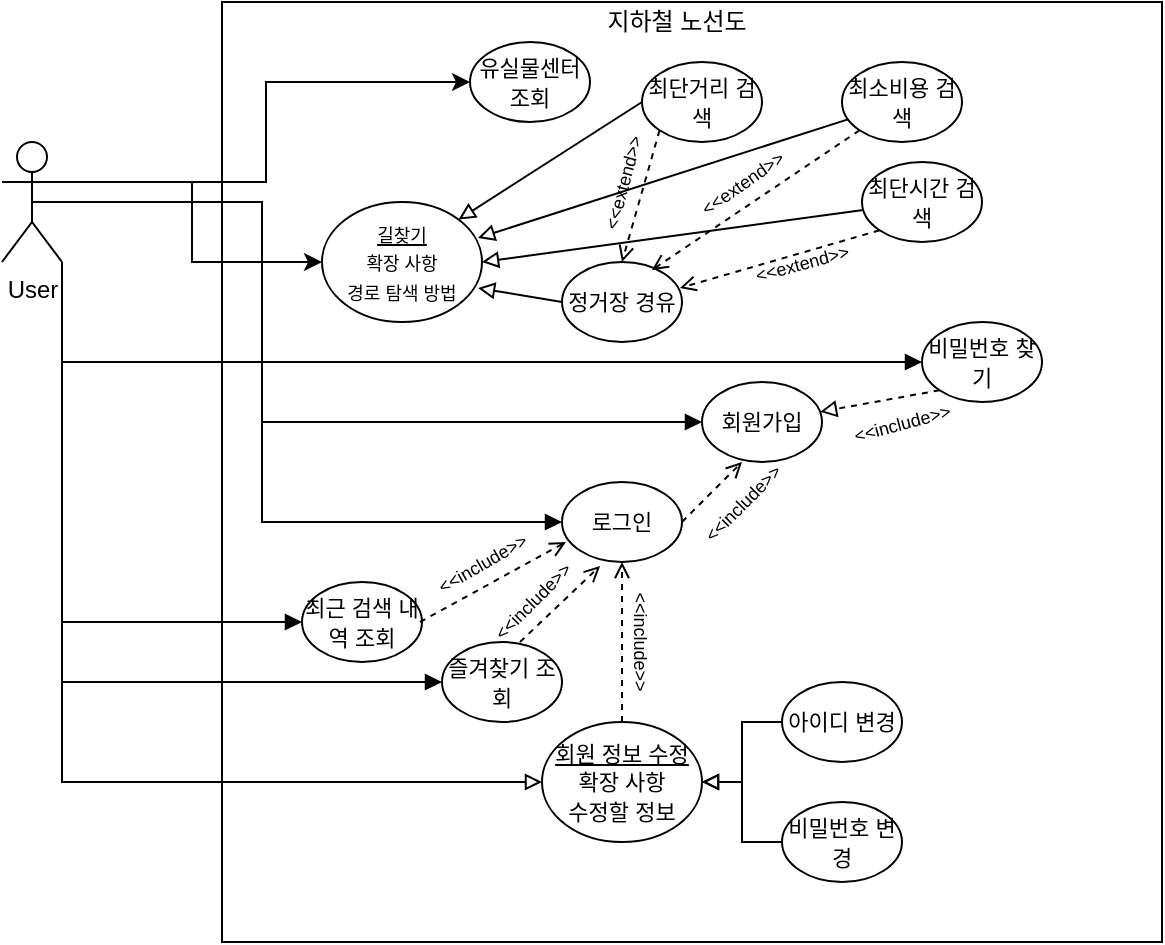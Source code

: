 <mxfile version="15.3.2" type="device"><diagram id="Ncl-1d5ByF1a0kN9rvRI" name="Page-1"><mxGraphModel dx="629" dy="793" grid="1" gridSize="10" guides="1" tooltips="1" connect="1" arrows="1" fold="1" page="1" pageScale="1" pageWidth="827" pageHeight="1169" math="0" shadow="0"><root><mxCell id="0"/><mxCell id="1" parent="0"/><mxCell id="fbDQg3VARyMI8jm6UwS0-1" value="" style="whiteSpace=wrap;html=1;aspect=fixed;" vertex="1" parent="1"><mxGeometry x="290" y="60" width="470" height="470" as="geometry"/></mxCell><mxCell id="fbDQg3VARyMI8jm6UwS0-12" style="edgeStyle=orthogonalEdgeStyle;rounded=0;orthogonalLoop=1;jettySize=auto;html=1;exitX=1;exitY=0.333;exitDx=0;exitDy=0;exitPerimeter=0;entryX=0;entryY=0.5;entryDx=0;entryDy=0;" edge="1" parent="1" source="fbDQg3VARyMI8jm6UwS0-2" target="fbDQg3VARyMI8jm6UwS0-11"><mxGeometry relative="1" as="geometry"/></mxCell><mxCell id="fbDQg3VARyMI8jm6UwS0-14" style="edgeStyle=orthogonalEdgeStyle;rounded=0;orthogonalLoop=1;jettySize=auto;html=1;exitX=1;exitY=0.333;exitDx=0;exitDy=0;exitPerimeter=0;" edge="1" parent="1" source="fbDQg3VARyMI8jm6UwS0-2" target="fbDQg3VARyMI8jm6UwS0-13"><mxGeometry relative="1" as="geometry"/></mxCell><mxCell id="fbDQg3VARyMI8jm6UwS0-23" style="edgeStyle=orthogonalEdgeStyle;rounded=0;orthogonalLoop=1;jettySize=auto;html=1;exitX=0.5;exitY=0.5;exitDx=0;exitDy=0;exitPerimeter=0;entryX=0;entryY=0.5;entryDx=0;entryDy=0;endArrow=block;endFill=1;" edge="1" parent="1" source="fbDQg3VARyMI8jm6UwS0-2" target="fbDQg3VARyMI8jm6UwS0-21"><mxGeometry relative="1" as="geometry"><Array as="points"><mxPoint x="310" y="160"/><mxPoint x="310" y="270"/></Array></mxGeometry></mxCell><mxCell id="fbDQg3VARyMI8jm6UwS0-24" style="edgeStyle=orthogonalEdgeStyle;rounded=0;orthogonalLoop=1;jettySize=auto;html=1;exitX=0.5;exitY=0.5;exitDx=0;exitDy=0;exitPerimeter=0;entryX=0;entryY=0.5;entryDx=0;entryDy=0;endArrow=block;endFill=1;" edge="1" parent="1" source="fbDQg3VARyMI8jm6UwS0-2" target="fbDQg3VARyMI8jm6UwS0-20"><mxGeometry relative="1" as="geometry"><Array as="points"><mxPoint x="310" y="160"/><mxPoint x="310" y="320"/></Array></mxGeometry></mxCell><mxCell id="fbDQg3VARyMI8jm6UwS0-29" style="edgeStyle=orthogonalEdgeStyle;rounded=0;orthogonalLoop=1;jettySize=auto;html=1;exitX=1;exitY=1;exitDx=0;exitDy=0;exitPerimeter=0;entryX=0;entryY=0.5;entryDx=0;entryDy=0;endArrow=block;endFill=1;" edge="1" parent="1" source="fbDQg3VARyMI8jm6UwS0-2" target="fbDQg3VARyMI8jm6UwS0-27"><mxGeometry relative="1" as="geometry"/></mxCell><mxCell id="fbDQg3VARyMI8jm6UwS0-30" style="edgeStyle=orthogonalEdgeStyle;rounded=0;orthogonalLoop=1;jettySize=auto;html=1;exitX=1;exitY=1;exitDx=0;exitDy=0;exitPerimeter=0;entryX=0;entryY=0.5;entryDx=0;entryDy=0;endArrow=block;endFill=1;" edge="1" parent="1" source="fbDQg3VARyMI8jm6UwS0-2" target="fbDQg3VARyMI8jm6UwS0-28"><mxGeometry relative="1" as="geometry"/></mxCell><mxCell id="fbDQg3VARyMI8jm6UwS0-37" style="edgeStyle=orthogonalEdgeStyle;rounded=0;orthogonalLoop=1;jettySize=auto;html=1;exitX=1;exitY=1;exitDx=0;exitDy=0;exitPerimeter=0;entryX=0;entryY=0.5;entryDx=0;entryDy=0;endArrow=block;endFill=1;" edge="1" parent="1" source="fbDQg3VARyMI8jm6UwS0-2" target="fbDQg3VARyMI8jm6UwS0-36"><mxGeometry relative="1" as="geometry"/></mxCell><mxCell id="fbDQg3VARyMI8jm6UwS0-38" style="edgeStyle=orthogonalEdgeStyle;rounded=0;orthogonalLoop=1;jettySize=auto;html=1;exitX=1;exitY=1;exitDx=0;exitDy=0;exitPerimeter=0;entryX=0;entryY=0.5;entryDx=0;entryDy=0;endArrow=block;endFill=0;" edge="1" parent="1" source="fbDQg3VARyMI8jm6UwS0-2" target="fbDQg3VARyMI8jm6UwS0-31"><mxGeometry relative="1" as="geometry"/></mxCell><mxCell id="fbDQg3VARyMI8jm6UwS0-2" value="User&lt;br&gt;" style="shape=umlActor;verticalLabelPosition=bottom;verticalAlign=top;html=1;outlineConnect=0;" vertex="1" parent="1"><mxGeometry x="180" y="130" width="30" height="60" as="geometry"/></mxCell><mxCell id="fbDQg3VARyMI8jm6UwS0-5" value="&lt;font style=&quot;font-size: 11px&quot;&gt;최단거리 검색&lt;/font&gt;" style="ellipse;whiteSpace=wrap;html=1;" vertex="1" parent="1"><mxGeometry x="500" y="90" width="60" height="40" as="geometry"/></mxCell><mxCell id="fbDQg3VARyMI8jm6UwS0-6" value="&lt;font style=&quot;font-size: 11px&quot;&gt;최소비용 검색&lt;br&gt;&lt;/font&gt;" style="ellipse;whiteSpace=wrap;html=1;" vertex="1" parent="1"><mxGeometry x="600" y="90" width="60" height="40" as="geometry"/></mxCell><mxCell id="fbDQg3VARyMI8jm6UwS0-7" value="&lt;font style=&quot;font-size: 11px&quot;&gt;최단시간 검색&lt;br&gt;&lt;/font&gt;" style="ellipse;whiteSpace=wrap;html=1;" vertex="1" parent="1"><mxGeometry x="610" y="140" width="60" height="40" as="geometry"/></mxCell><mxCell id="fbDQg3VARyMI8jm6UwS0-11" value="&lt;font style=&quot;font-size: 11px&quot;&gt;유실물센터 조회&lt;br&gt;&lt;/font&gt;" style="ellipse;whiteSpace=wrap;html=1;" vertex="1" parent="1"><mxGeometry x="414" y="80" width="60" height="40" as="geometry"/></mxCell><mxCell id="fbDQg3VARyMI8jm6UwS0-13" value="&lt;font style=&quot;font-size: 9px&quot;&gt;&lt;u&gt;길찾기&lt;/u&gt;&lt;br style=&quot;font-size: 9px&quot;&gt;확장 사항&lt;br&gt;경로 탐색 방법&lt;br style=&quot;font-size: 9px&quot;&gt;&lt;/font&gt;" style="ellipse;whiteSpace=wrap;html=1;" vertex="1" parent="1"><mxGeometry x="340" y="160" width="80" height="60" as="geometry"/></mxCell><mxCell id="fbDQg3VARyMI8jm6UwS0-17" value="" style="endArrow=block;html=1;entryX=1;entryY=0;entryDx=0;entryDy=0;endFill=0;exitX=0;exitY=0.5;exitDx=0;exitDy=0;" edge="1" parent="1" source="fbDQg3VARyMI8jm6UwS0-5" target="fbDQg3VARyMI8jm6UwS0-13"><mxGeometry width="50" height="50" relative="1" as="geometry"><mxPoint x="510" y="140" as="sourcePoint"/><mxPoint x="460" y="200" as="targetPoint"/></mxGeometry></mxCell><mxCell id="fbDQg3VARyMI8jm6UwS0-18" value="" style="endArrow=block;html=1;endFill=0;entryX=0.975;entryY=0.3;entryDx=0;entryDy=0;entryPerimeter=0;" edge="1" parent="1" source="fbDQg3VARyMI8jm6UwS0-6" target="fbDQg3VARyMI8jm6UwS0-13"><mxGeometry width="50" height="50" relative="1" as="geometry"><mxPoint x="520" y="150" as="sourcePoint"/><mxPoint x="420" y="183" as="targetPoint"/></mxGeometry></mxCell><mxCell id="fbDQg3VARyMI8jm6UwS0-19" value="" style="endArrow=block;html=1;entryX=1;entryY=0.5;entryDx=0;entryDy=0;endFill=0;" edge="1" parent="1" source="fbDQg3VARyMI8jm6UwS0-7" target="fbDQg3VARyMI8jm6UwS0-13"><mxGeometry width="50" height="50" relative="1" as="geometry"><mxPoint x="530" y="160" as="sourcePoint"/><mxPoint x="421.213" y="185.858" as="targetPoint"/></mxGeometry></mxCell><mxCell id="fbDQg3VARyMI8jm6UwS0-20" value="&lt;font style=&quot;font-size: 11px&quot;&gt;로그인&lt;br&gt;&lt;/font&gt;" style="ellipse;whiteSpace=wrap;html=1;" vertex="1" parent="1"><mxGeometry x="460" y="300" width="60" height="40" as="geometry"/></mxCell><mxCell id="fbDQg3VARyMI8jm6UwS0-21" value="&lt;font style=&quot;font-size: 11px&quot;&gt;회원가입&lt;br&gt;&lt;/font&gt;" style="ellipse;whiteSpace=wrap;html=1;" vertex="1" parent="1"><mxGeometry x="530" y="250" width="60" height="40" as="geometry"/></mxCell><mxCell id="fbDQg3VARyMI8jm6UwS0-25" value="" style="endArrow=open;html=1;dashed=1;endFill=0;" edge="1" parent="1"><mxGeometry width="50" height="50" relative="1" as="geometry"><mxPoint x="520" y="320" as="sourcePoint"/><mxPoint x="550" y="290" as="targetPoint"/></mxGeometry></mxCell><mxCell id="fbDQg3VARyMI8jm6UwS0-26" value="&lt;font style=&quot;font-size: 9px&quot;&gt;&amp;lt;&amp;lt;include&amp;gt;&amp;gt;&lt;/font&gt;" style="text;html=1;strokeColor=none;fillColor=none;align=center;verticalAlign=middle;whiteSpace=wrap;rounded=0;rotation=-45;" vertex="1" parent="1"><mxGeometry x="530" y="300" width="40" height="20" as="geometry"/></mxCell><mxCell id="fbDQg3VARyMI8jm6UwS0-27" value="&lt;font style=&quot;font-size: 11px&quot;&gt;최근 검색 내역 조회&lt;br&gt;&lt;/font&gt;" style="ellipse;whiteSpace=wrap;html=1;" vertex="1" parent="1"><mxGeometry x="330" y="350" width="60" height="40" as="geometry"/></mxCell><mxCell id="fbDQg3VARyMI8jm6UwS0-28" value="&lt;font style=&quot;font-size: 11px&quot;&gt;즐겨찾기 조회&lt;br&gt;&lt;/font&gt;" style="ellipse;whiteSpace=wrap;html=1;" vertex="1" parent="1"><mxGeometry x="400" y="380" width="60" height="40" as="geometry"/></mxCell><mxCell id="fbDQg3VARyMI8jm6UwS0-31" value="&lt;font style=&quot;font-size: 11px&quot;&gt;&lt;u&gt;회원 정보 수정&lt;/u&gt;&lt;br&gt;확장 사항&lt;br&gt;수정할 정보&lt;br&gt;&lt;/font&gt;" style="ellipse;whiteSpace=wrap;html=1;" vertex="1" parent="1"><mxGeometry x="450" y="420" width="80" height="60" as="geometry"/></mxCell><mxCell id="fbDQg3VARyMI8jm6UwS0-34" style="edgeStyle=orthogonalEdgeStyle;rounded=0;orthogonalLoop=1;jettySize=auto;html=1;exitX=0;exitY=0.5;exitDx=0;exitDy=0;endArrow=block;endFill=0;" edge="1" parent="1" source="fbDQg3VARyMI8jm6UwS0-32" target="fbDQg3VARyMI8jm6UwS0-31"><mxGeometry relative="1" as="geometry"/></mxCell><mxCell id="fbDQg3VARyMI8jm6UwS0-32" value="&lt;font style=&quot;font-size: 11px&quot;&gt;아이디 변경&lt;br&gt;&lt;/font&gt;" style="ellipse;whiteSpace=wrap;html=1;" vertex="1" parent="1"><mxGeometry x="570" y="400" width="60" height="40" as="geometry"/></mxCell><mxCell id="fbDQg3VARyMI8jm6UwS0-35" style="edgeStyle=orthogonalEdgeStyle;rounded=0;orthogonalLoop=1;jettySize=auto;html=1;entryX=1;entryY=0.5;entryDx=0;entryDy=0;endArrow=block;endFill=0;" edge="1" parent="1" source="fbDQg3VARyMI8jm6UwS0-33" target="fbDQg3VARyMI8jm6UwS0-31"><mxGeometry relative="1" as="geometry"/></mxCell><mxCell id="fbDQg3VARyMI8jm6UwS0-33" value="&lt;font style=&quot;font-size: 11px&quot;&gt;비밀번호 변경&lt;br&gt;&lt;/font&gt;" style="ellipse;whiteSpace=wrap;html=1;" vertex="1" parent="1"><mxGeometry x="570" y="460" width="60" height="40" as="geometry"/></mxCell><mxCell id="fbDQg3VARyMI8jm6UwS0-36" value="&lt;font style=&quot;font-size: 11px&quot;&gt;비밀번호 찾기&lt;br&gt;&lt;/font&gt;" style="ellipse;whiteSpace=wrap;html=1;" vertex="1" parent="1"><mxGeometry x="640" y="220" width="60" height="40" as="geometry"/></mxCell><mxCell id="fbDQg3VARyMI8jm6UwS0-39" value="" style="endArrow=open;html=1;dashed=1;endFill=0;entryX=0.033;entryY=0.75;entryDx=0;entryDy=0;entryPerimeter=0;" edge="1" parent="1" target="fbDQg3VARyMI8jm6UwS0-20"><mxGeometry width="50" height="50" relative="1" as="geometry"><mxPoint x="389" y="370" as="sourcePoint"/><mxPoint x="470" y="330" as="targetPoint"/></mxGeometry></mxCell><mxCell id="fbDQg3VARyMI8jm6UwS0-40" value="&lt;font style=&quot;font-size: 9px&quot;&gt;&amp;lt;&amp;lt;include&amp;gt;&amp;gt;&lt;/font&gt;" style="text;html=1;strokeColor=none;fillColor=none;align=center;verticalAlign=middle;whiteSpace=wrap;rounded=0;rotation=-30;" vertex="1" parent="1"><mxGeometry x="400" y="330" width="40" height="20" as="geometry"/></mxCell><mxCell id="fbDQg3VARyMI8jm6UwS0-41" value="" style="endArrow=open;html=1;dashed=1;endFill=0;entryX=0.317;entryY=1.05;entryDx=0;entryDy=0;entryPerimeter=0;" edge="1" parent="1" target="fbDQg3VARyMI8jm6UwS0-20"><mxGeometry width="50" height="50" relative="1" as="geometry"><mxPoint x="439" y="380" as="sourcePoint"/><mxPoint x="520" y="340" as="targetPoint"/></mxGeometry></mxCell><mxCell id="fbDQg3VARyMI8jm6UwS0-42" value="&lt;font style=&quot;font-size: 9px&quot;&gt;&amp;lt;&amp;lt;include&amp;gt;&amp;gt;&lt;/font&gt;" style="text;html=1;strokeColor=none;fillColor=none;align=center;verticalAlign=middle;whiteSpace=wrap;rounded=0;rotation=-45;" vertex="1" parent="1"><mxGeometry x="425" y="349" width="40" height="20" as="geometry"/></mxCell><mxCell id="fbDQg3VARyMI8jm6UwS0-47" value="" style="endArrow=open;html=1;dashed=1;entryX=0.5;entryY=1;entryDx=0;entryDy=0;endFill=0;exitX=0.5;exitY=0;exitDx=0;exitDy=0;" edge="1" parent="1" source="fbDQg3VARyMI8jm6UwS0-31" target="fbDQg3VARyMI8jm6UwS0-20"><mxGeometry width="50" height="50" relative="1" as="geometry"><mxPoint x="580" y="460" as="sourcePoint"/><mxPoint x="630" y="410" as="targetPoint"/></mxGeometry></mxCell><mxCell id="fbDQg3VARyMI8jm6UwS0-48" value="&lt;font style=&quot;font-size: 9px&quot;&gt;&amp;lt;&amp;lt;include&amp;gt;&amp;gt;&lt;/font&gt;" style="text;html=1;strokeColor=none;fillColor=none;align=center;verticalAlign=middle;whiteSpace=wrap;rounded=0;rotation=90;" vertex="1" parent="1"><mxGeometry x="480" y="370" width="40" height="20" as="geometry"/></mxCell><mxCell id="fbDQg3VARyMI8jm6UwS0-50" value="" style="endArrow=block;html=1;dashed=1;exitX=0;exitY=1;exitDx=0;exitDy=0;endFill=0;" edge="1" parent="1" source="fbDQg3VARyMI8jm6UwS0-36" target="fbDQg3VARyMI8jm6UwS0-21"><mxGeometry width="50" height="50" relative="1" as="geometry"><mxPoint x="640" y="660" as="sourcePoint"/><mxPoint x="690" y="610" as="targetPoint"/></mxGeometry></mxCell><mxCell id="fbDQg3VARyMI8jm6UwS0-51" value="&lt;font style=&quot;font-size: 9px&quot;&gt;&amp;lt;&amp;lt;include&amp;gt;&amp;gt;&lt;/font&gt;" style="text;html=1;strokeColor=none;fillColor=none;align=center;verticalAlign=middle;whiteSpace=wrap;rounded=0;rotation=-15;" vertex="1" parent="1"><mxGeometry x="610" y="260" width="40" height="20" as="geometry"/></mxCell><mxCell id="fbDQg3VARyMI8jm6UwS0-53" value="지하철 노선도" style="text;html=1;strokeColor=none;fillColor=none;align=center;verticalAlign=middle;whiteSpace=wrap;rounded=0;" vertex="1" parent="1"><mxGeometry x="465" y="60" width="105" height="20" as="geometry"/></mxCell><mxCell id="fbDQg3VARyMI8jm6UwS0-54" value="&lt;font style=&quot;font-size: 11px&quot;&gt;정거장 경유&lt;br&gt;&lt;/font&gt;" style="ellipse;whiteSpace=wrap;html=1;" vertex="1" parent="1"><mxGeometry x="460" y="190" width="60" height="40" as="geometry"/></mxCell><mxCell id="fbDQg3VARyMI8jm6UwS0-56" value="" style="endArrow=block;html=1;endFill=0;exitX=0;exitY=0.5;exitDx=0;exitDy=0;entryX=0.975;entryY=0.717;entryDx=0;entryDy=0;entryPerimeter=0;" edge="1" parent="1" source="fbDQg3VARyMI8jm6UwS0-54" target="fbDQg3VARyMI8jm6UwS0-13"><mxGeometry width="50" height="50" relative="1" as="geometry"><mxPoint x="190" y="630" as="sourcePoint"/><mxPoint x="240" y="580" as="targetPoint"/></mxGeometry></mxCell><mxCell id="fbDQg3VARyMI8jm6UwS0-57" value="" style="endArrow=open;html=1;dashed=1;endFill=0;exitX=0;exitY=1;exitDx=0;exitDy=0;entryX=0.5;entryY=0;entryDx=0;entryDy=0;" edge="1" parent="1" source="fbDQg3VARyMI8jm6UwS0-5" target="fbDQg3VARyMI8jm6UwS0-54"><mxGeometry width="50" height="50" relative="1" as="geometry"><mxPoint x="480" y="670" as="sourcePoint"/><mxPoint x="530" y="620" as="targetPoint"/></mxGeometry></mxCell><mxCell id="fbDQg3VARyMI8jm6UwS0-58" value="&lt;font style=&quot;font-size: 9px&quot;&gt;&amp;lt;&amp;lt;extend&amp;gt;&amp;gt;&lt;/font&gt;" style="text;html=1;strokeColor=none;fillColor=none;align=center;verticalAlign=middle;whiteSpace=wrap;rounded=0;rotation=-75;" vertex="1" parent="1"><mxGeometry x="470" y="140" width="40" height="20" as="geometry"/></mxCell><mxCell id="fbDQg3VARyMI8jm6UwS0-59" value="" style="endArrow=open;html=1;dashed=1;exitX=0;exitY=1;exitDx=0;exitDy=0;entryX=0.75;entryY=0.1;entryDx=0;entryDy=0;entryPerimeter=0;endFill=0;" edge="1" parent="1" source="fbDQg3VARyMI8jm6UwS0-6" target="fbDQg3VARyMI8jm6UwS0-54"><mxGeometry width="50" height="50" relative="1" as="geometry"><mxPoint x="400" y="670" as="sourcePoint"/><mxPoint x="450" y="620" as="targetPoint"/></mxGeometry></mxCell><mxCell id="fbDQg3VARyMI8jm6UwS0-60" value="&lt;font style=&quot;font-size: 9px&quot;&gt;&amp;lt;&amp;lt;extend&amp;gt;&amp;gt;&lt;/font&gt;" style="text;html=1;strokeColor=none;fillColor=none;align=center;verticalAlign=middle;whiteSpace=wrap;rounded=0;rotation=-15;" vertex="1" parent="1"><mxGeometry x="560" y="180" width="40" height="20" as="geometry"/></mxCell><mxCell id="fbDQg3VARyMI8jm6UwS0-61" value="&lt;font style=&quot;font-size: 9px&quot;&gt;&amp;lt;&amp;lt;extend&amp;gt;&amp;gt;&lt;/font&gt;" style="text;html=1;strokeColor=none;fillColor=none;align=center;verticalAlign=middle;whiteSpace=wrap;rounded=0;rotation=-35;" vertex="1" parent="1"><mxGeometry x="530" y="140" width="40" height="20" as="geometry"/></mxCell><mxCell id="fbDQg3VARyMI8jm6UwS0-62" value="" style="endArrow=open;html=1;dashed=1;endFill=0;exitX=0;exitY=1;exitDx=0;exitDy=0;entryX=0.983;entryY=0.325;entryDx=0;entryDy=0;entryPerimeter=0;" edge="1" parent="1" source="fbDQg3VARyMI8jm6UwS0-7" target="fbDQg3VARyMI8jm6UwS0-54"><mxGeometry width="50" height="50" relative="1" as="geometry"><mxPoint x="380" y="690" as="sourcePoint"/><mxPoint x="430" y="640" as="targetPoint"/></mxGeometry></mxCell></root></mxGraphModel></diagram></mxfile>